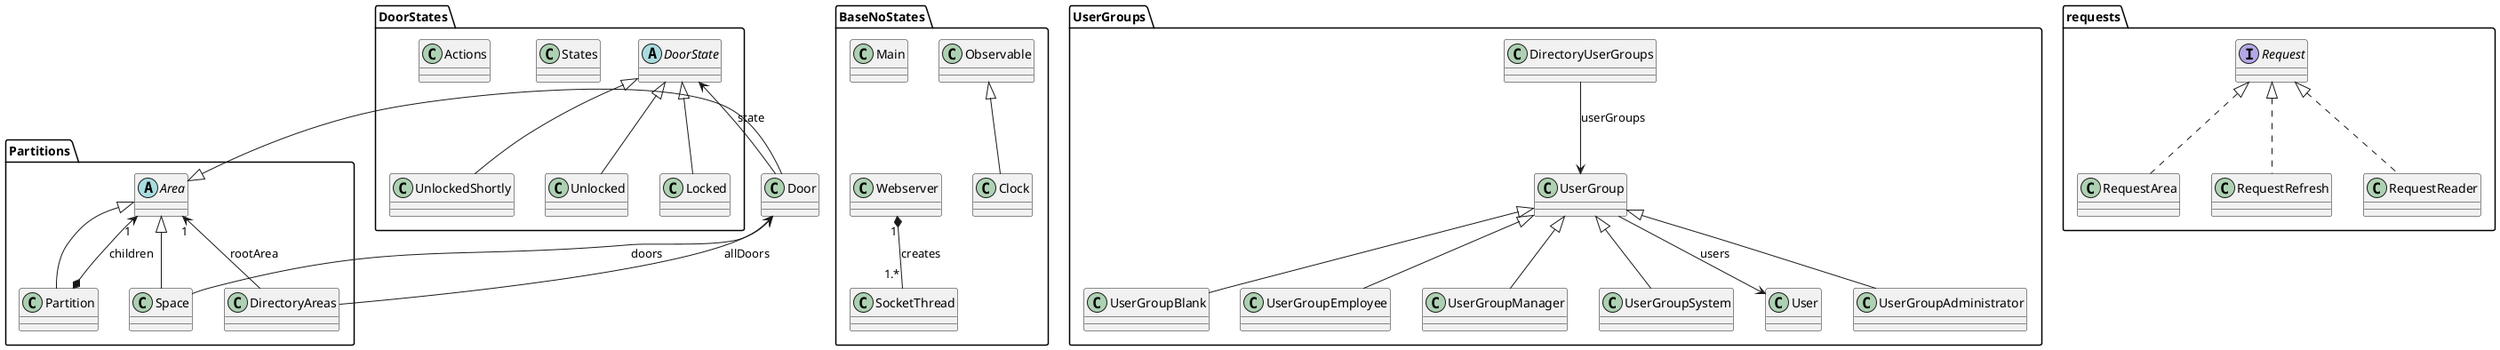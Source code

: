 @startuml
'https://plantuml.com/class-diagram
skinparam classAttributeIconSize 0

package "BaseNoStates" {
    class Webserver {
    }

    class SocketThread {
    }

    class Clock extends Observable {
    }

    class Main {
    }
}


Main -[hidden]down- Webserver

package "UserGroups" {

    class DirectoryUserGroups {
    }

    class UserGroup {
    }

    class User {
    }

    class UserGroupAdministrator extends UserGroup{

    }
    class UserGroupBlank extends UserGroup{

    }
    class UserGroupEmployee extends UserGroup{

    }
    class UserGroupManager extends UserGroup{

    }
    class UserGroupSystem extends UserGroup{

    }
}

DirectoryUserGroups  -->  UserGroup : userGroups
UserGroup  -->  User : users

package "Partitions" {

    abstract class Area {
    }

    class Space {
    }

    class Partition {
    }

    class DirectoryAreas {
    }
}

Area "1" <-- DirectoryAreas : "rootArea"
Area <|-- Partition
Area <|-- Space
Area <|-- Door
Partition *--> "1" Area : "children"
Door  <--  Space : doors
Door  <--  DirectoryAreas : allDoors

package requests {
    interface Request {
    }

    class RequestRefresh implements Request {
    }

    class RequestReader implements Request {
    }

    class RequestArea implements Request {
    }
}

class Door {
}

package "DoorStates" {
    abstract class DoorState {
    }

    class States {
    }

    class Actions {
    }

    class Unlocked {
    }

    class Locked {
    }

    class UnlockedShortly {
    }


}
DoorState <|-- Unlocked
DoorState <|-- UnlockedShortly
DoorState <|-- Locked

DoorState <-- Door : state

Webserver "1" *-- "1.*" SocketThread : "creates"


@enduml